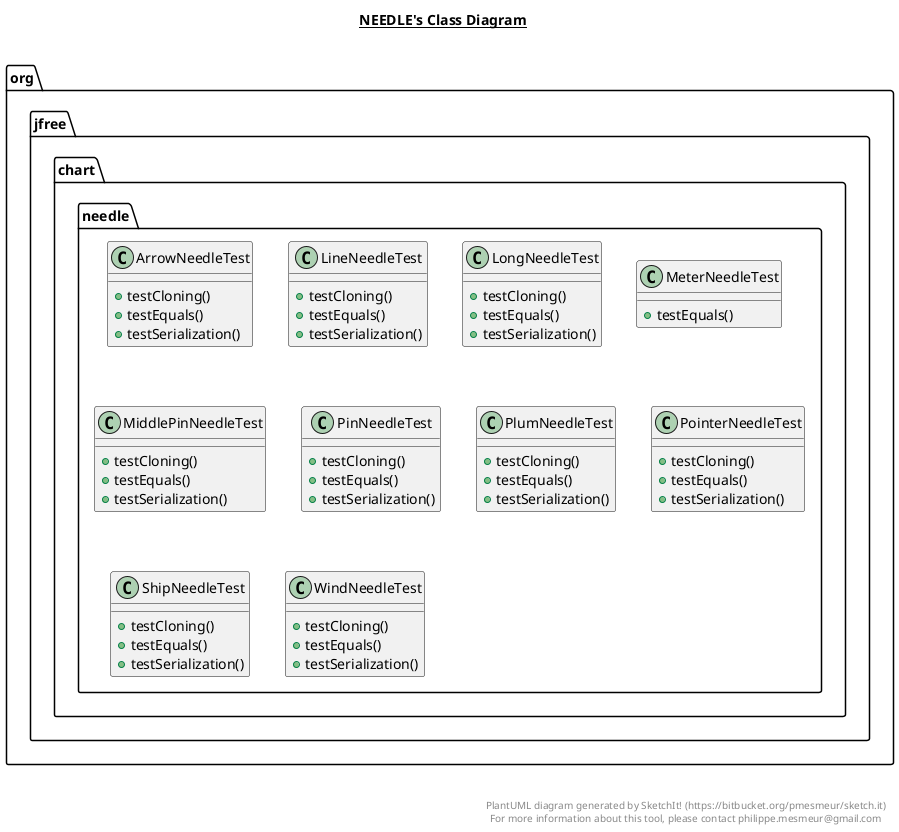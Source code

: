@startuml

title __NEEDLE's Class Diagram__\n

  namespace org.jfree.chart {
    namespace needle {
      class org.jfree.chart.needle.ArrowNeedleTest {
          + testCloning()
          + testEquals()
          + testSerialization()
      }
    }
  }
  

  namespace org.jfree.chart {
    namespace needle {
      class org.jfree.chart.needle.LineNeedleTest {
          + testCloning()
          + testEquals()
          + testSerialization()
      }
    }
  }
  

  namespace org.jfree.chart {
    namespace needle {
      class org.jfree.chart.needle.LongNeedleTest {
          + testCloning()
          + testEquals()
          + testSerialization()
      }
    }
  }
  

  namespace org.jfree.chart {
    namespace needle {
      class org.jfree.chart.needle.MeterNeedleTest {
          + testEquals()
      }
    }
  }
  

  namespace org.jfree.chart {
    namespace needle {
      class org.jfree.chart.needle.MiddlePinNeedleTest {
          + testCloning()
          + testEquals()
          + testSerialization()
      }
    }
  }
  

  namespace org.jfree.chart {
    namespace needle {
      class org.jfree.chart.needle.PinNeedleTest {
          + testCloning()
          + testEquals()
          + testSerialization()
      }
    }
  }
  

  namespace org.jfree.chart {
    namespace needle {
      class org.jfree.chart.needle.PlumNeedleTest {
          + testCloning()
          + testEquals()
          + testSerialization()
      }
    }
  }
  

  namespace org.jfree.chart {
    namespace needle {
      class org.jfree.chart.needle.PointerNeedleTest {
          + testCloning()
          + testEquals()
          + testSerialization()
      }
    }
  }
  

  namespace org.jfree.chart {
    namespace needle {
      class org.jfree.chart.needle.ShipNeedleTest {
          + testCloning()
          + testEquals()
          + testSerialization()
      }
    }
  }
  

  namespace org.jfree.chart {
    namespace needle {
      class org.jfree.chart.needle.WindNeedleTest {
          + testCloning()
          + testEquals()
          + testSerialization()
      }
    }
  }
  



right footer


PlantUML diagram generated by SketchIt! (https://bitbucket.org/pmesmeur/sketch.it)
For more information about this tool, please contact philippe.mesmeur@gmail.com
endfooter

@enduml
